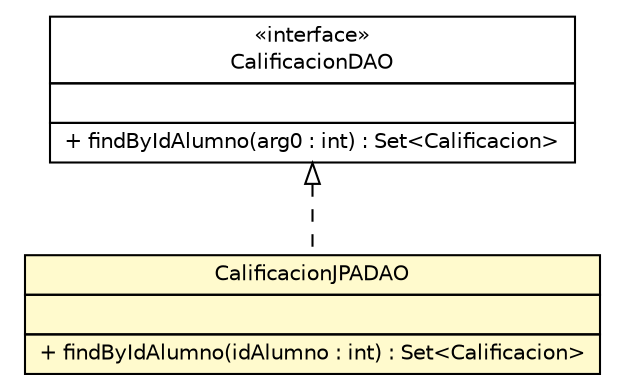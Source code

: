 #!/usr/local/bin/dot
#
# Class diagram 
# Generated by UMLGraph version 5.1 (http://www.umlgraph.org/)
#

digraph G {
	edge [fontname="Helvetica",fontsize=10,labelfontname="Helvetica",labelfontsize=10];
	node [fontname="Helvetica",fontsize=10,shape=plaintext];
	nodesep=0.25;
	ranksep=0.5;
	// curso.java.app.miniclase.dao.jpa.CalificacionJPADAO
	c65 [label=<<table title="curso.java.app.miniclase.dao.jpa.CalificacionJPADAO" border="0" cellborder="1" cellspacing="0" cellpadding="2" port="p" bgcolor="lemonChiffon" href="./CalificacionJPADAO.html">
		<tr><td><table border="0" cellspacing="0" cellpadding="1">
<tr><td align="center" balign="center"> CalificacionJPADAO </td></tr>
		</table></td></tr>
		<tr><td><table border="0" cellspacing="0" cellpadding="1">
<tr><td align="left" balign="left">  </td></tr>
		</table></td></tr>
		<tr><td><table border="0" cellspacing="0" cellpadding="1">
<tr><td align="left" balign="left"> + findByIdAlumno(idAlumno : int) : Set&lt;Calificacion&gt; </td></tr>
		</table></td></tr>
		</table>>, fontname="Helvetica", fontcolor="black", fontsize=10.0];
	//curso.java.app.miniclase.dao.jpa.CalificacionJPADAO implements curso.java.app.miniclase.dao.CalificacionDAO
	c67:p -> c65:p [dir=back,arrowtail=empty,style=dashed];
	// curso.java.app.miniclase.dao.CalificacionDAO
	c67 [label=<<table title="curso.java.app.miniclase.dao.CalificacionDAO" border="0" cellborder="1" cellspacing="0" cellpadding="2" port="p" href="http://java.sun.com/j2se/1.4.2/docs/api/curso/java/app/miniclase/dao/CalificacionDAO.html">
		<tr><td><table border="0" cellspacing="0" cellpadding="1">
<tr><td align="center" balign="center"> &#171;interface&#187; </td></tr>
<tr><td align="center" balign="center"> CalificacionDAO </td></tr>
		</table></td></tr>
		<tr><td><table border="0" cellspacing="0" cellpadding="1">
<tr><td align="left" balign="left">  </td></tr>
		</table></td></tr>
		<tr><td><table border="0" cellspacing="0" cellpadding="1">
<tr><td align="left" balign="left"> + findByIdAlumno(arg0 : int) : Set&lt;Calificacion&gt; </td></tr>
		</table></td></tr>
		</table>>, fontname="Helvetica", fontcolor="black", fontsize=10.0];
}

